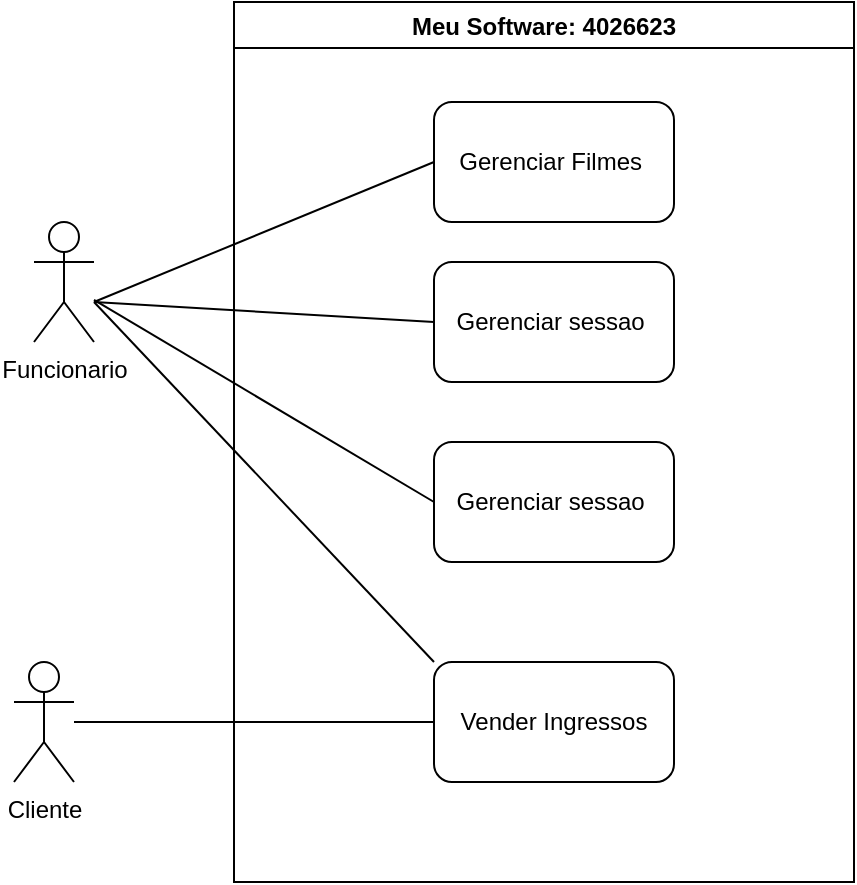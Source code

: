 <mxfile version="20.3.5" type="github">
  <diagram id="C5RBs43oDa-KdzZeNtuy" name="Page-1">
    <mxGraphModel dx="787" dy="526" grid="1" gridSize="10" guides="1" tooltips="1" connect="1" arrows="1" fold="1" page="1" pageScale="1" pageWidth="827" pageHeight="1169" math="0" shadow="0">
      <root>
        <mxCell id="WIyWlLk6GJQsqaUBKTNV-0" />
        <mxCell id="WIyWlLk6GJQsqaUBKTNV-1" parent="WIyWlLk6GJQsqaUBKTNV-0" />
        <mxCell id="JxaMRCkaJUh5dWEyxce_-4" value="Funcionario" style="shape=umlActor;verticalLabelPosition=bottom;verticalAlign=top;html=1;outlineConnect=0;" vertex="1" parent="WIyWlLk6GJQsqaUBKTNV-1">
          <mxGeometry x="80" y="220" width="30" height="60" as="geometry" />
        </mxCell>
        <mxCell id="JxaMRCkaJUh5dWEyxce_-5" value="Cliente" style="shape=umlActor;verticalLabelPosition=bottom;verticalAlign=top;html=1;outlineConnect=0;" vertex="1" parent="WIyWlLk6GJQsqaUBKTNV-1">
          <mxGeometry x="70" y="440" width="30" height="60" as="geometry" />
        </mxCell>
        <mxCell id="JxaMRCkaJUh5dWEyxce_-7" value="Gerenciar Filmes&amp;nbsp;" style="rounded=1;whiteSpace=wrap;html=1;" vertex="1" parent="WIyWlLk6GJQsqaUBKTNV-1">
          <mxGeometry x="280" y="160" width="120" height="60" as="geometry" />
        </mxCell>
        <mxCell id="JxaMRCkaJUh5dWEyxce_-12" value="" style="endArrow=none;html=1;rounded=0;entryX=0;entryY=0.5;entryDx=0;entryDy=0;" edge="1" parent="WIyWlLk6GJQsqaUBKTNV-1" source="JxaMRCkaJUh5dWEyxce_-5" target="JxaMRCkaJUh5dWEyxce_-8">
          <mxGeometry width="50" height="50" relative="1" as="geometry">
            <mxPoint x="110" y="469.41" as="sourcePoint" />
            <mxPoint x="180" y="469.41" as="targetPoint" />
          </mxGeometry>
        </mxCell>
        <mxCell id="JxaMRCkaJUh5dWEyxce_-18" value="Meu Software: 4026623" style="swimlane;" vertex="1" parent="WIyWlLk6GJQsqaUBKTNV-1">
          <mxGeometry x="180" y="110" width="310" height="440" as="geometry" />
        </mxCell>
        <mxCell id="JxaMRCkaJUh5dWEyxce_-10" value="Gerenciar sessao&amp;nbsp;" style="rounded=1;whiteSpace=wrap;html=1;" vertex="1" parent="JxaMRCkaJUh5dWEyxce_-18">
          <mxGeometry x="100" y="130" width="120" height="60" as="geometry" />
        </mxCell>
        <mxCell id="JxaMRCkaJUh5dWEyxce_-8" value="Vender Ingressos" style="rounded=1;whiteSpace=wrap;html=1;" vertex="1" parent="JxaMRCkaJUh5dWEyxce_-18">
          <mxGeometry x="100" y="330" width="120" height="60" as="geometry" />
        </mxCell>
        <mxCell id="JxaMRCkaJUh5dWEyxce_-25" value="Gerenciar sessao&amp;nbsp;" style="rounded=1;whiteSpace=wrap;html=1;" vertex="1" parent="JxaMRCkaJUh5dWEyxce_-18">
          <mxGeometry x="100" y="220" width="120" height="60" as="geometry" />
        </mxCell>
        <mxCell id="JxaMRCkaJUh5dWEyxce_-28" value="" style="endArrow=none;html=1;rounded=0;entryX=0;entryY=0;entryDx=0;entryDy=0;" edge="1" parent="WIyWlLk6GJQsqaUBKTNV-1" target="JxaMRCkaJUh5dWEyxce_-8">
          <mxGeometry width="50" height="50" relative="1" as="geometry">
            <mxPoint x="110" y="260" as="sourcePoint" />
            <mxPoint x="260" y="320" as="targetPoint" />
          </mxGeometry>
        </mxCell>
        <mxCell id="JxaMRCkaJUh5dWEyxce_-29" value="" style="endArrow=none;html=1;rounded=0;entryX=0;entryY=0.5;entryDx=0;entryDy=0;" edge="1" parent="WIyWlLk6GJQsqaUBKTNV-1" source="JxaMRCkaJUh5dWEyxce_-4" target="JxaMRCkaJUh5dWEyxce_-25">
          <mxGeometry width="50" height="50" relative="1" as="geometry">
            <mxPoint x="120" y="275.405" as="sourcePoint" />
            <mxPoint x="270" y="370" as="targetPoint" />
          </mxGeometry>
        </mxCell>
        <mxCell id="JxaMRCkaJUh5dWEyxce_-30" value="" style="endArrow=none;html=1;rounded=0;entryX=0;entryY=0.5;entryDx=0;entryDy=0;" edge="1" parent="WIyWlLk6GJQsqaUBKTNV-1" target="JxaMRCkaJUh5dWEyxce_-10">
          <mxGeometry width="50" height="50" relative="1" as="geometry">
            <mxPoint x="110" y="260" as="sourcePoint" />
            <mxPoint x="280" y="380" as="targetPoint" />
          </mxGeometry>
        </mxCell>
        <mxCell id="JxaMRCkaJUh5dWEyxce_-31" value="" style="endArrow=none;html=1;rounded=0;entryX=0;entryY=0.5;entryDx=0;entryDy=0;" edge="1" parent="WIyWlLk6GJQsqaUBKTNV-1" target="JxaMRCkaJUh5dWEyxce_-7">
          <mxGeometry width="50" height="50" relative="1" as="geometry">
            <mxPoint x="110" y="260" as="sourcePoint" />
            <mxPoint x="290" y="280" as="targetPoint" />
          </mxGeometry>
        </mxCell>
      </root>
    </mxGraphModel>
  </diagram>
</mxfile>
